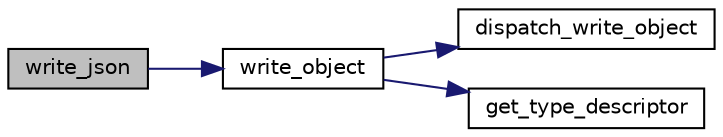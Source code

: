 digraph "write_json"
{
  edge [fontname="Helvetica",fontsize="10",labelfontname="Helvetica",labelfontsize="10"];
  node [fontname="Helvetica",fontsize="10",shape=record];
  rankdir="LR";
  Node35 [label="write_json",height=0.2,width=0.4,color="black", fillcolor="grey75", style="filled", fontcolor="black"];
  Node35 -> Node36 [color="midnightblue",fontsize="10",style="solid",fontname="Helvetica"];
  Node36 [label="write_object",height=0.2,width=0.4,color="black", fillcolor="white", style="filled",URL="$json_8h.html#add1608bff3bc50f6f498f20fcef44be1"];
  Node36 -> Node37 [color="midnightblue",fontsize="10",style="solid",fontname="Helvetica"];
  Node37 [label="dispatch_write_object",height=0.2,width=0.4,color="black", fillcolor="white", style="filled",URL="$class__descriptor_8h.html#a649c17a92bc90b6dfb20d558796c848a"];
  Node36 -> Node38 [color="midnightblue",fontsize="10",style="solid",fontname="Helvetica"];
  Node38 [label="get_type_descriptor",height=0.2,width=0.4,color="black", fillcolor="white", style="filled",URL="$class__descriptor_8h.html#a94023ec1f1e10ea3ca358f63ada6ad12"];
}
